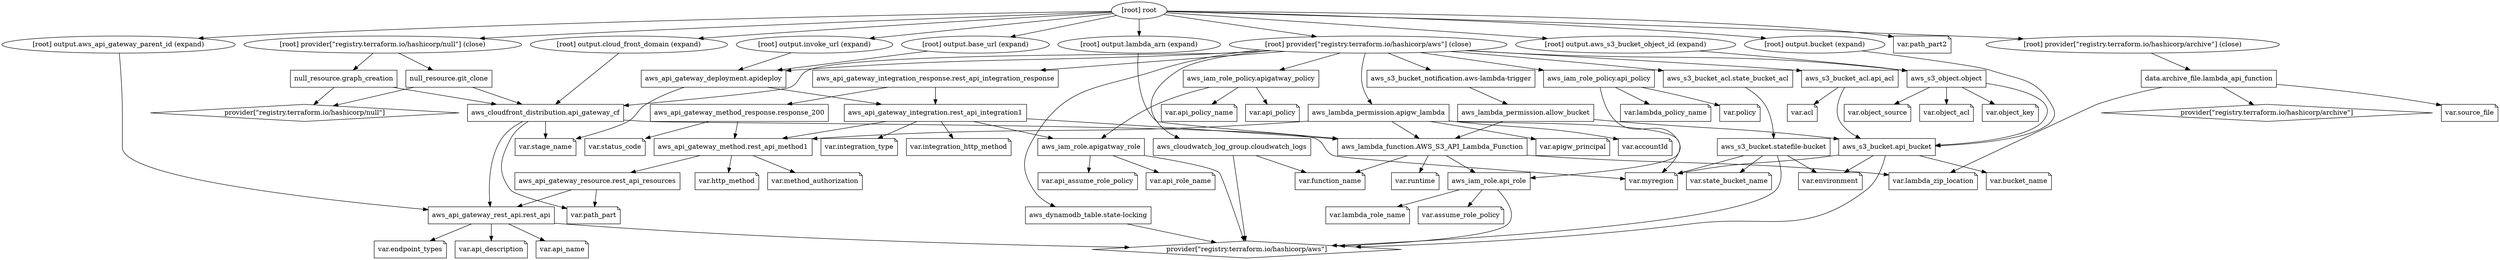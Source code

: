 digraph {
	compound = "true"
	newrank = "true"
	subgraph "root" {
		"[root] aws_api_gateway_deployment.apideploy (expand)" [label = "aws_api_gateway_deployment.apideploy", shape = "box"]
		"[root] aws_api_gateway_integration.rest_api_integration1 (expand)" [label = "aws_api_gateway_integration.rest_api_integration1", shape = "box"]
		"[root] aws_api_gateway_integration_response.rest_api_integration_response (expand)" [label = "aws_api_gateway_integration_response.rest_api_integration_response", shape = "box"]
		"[root] aws_api_gateway_method.rest_api_method1 (expand)" [label = "aws_api_gateway_method.rest_api_method1", shape = "box"]
		"[root] aws_api_gateway_method_response.response_200 (expand)" [label = "aws_api_gateway_method_response.response_200", shape = "box"]
		"[root] aws_api_gateway_resource.rest_api_resources (expand)" [label = "aws_api_gateway_resource.rest_api_resources", shape = "box"]
		"[root] aws_api_gateway_rest_api.rest_api (expand)" [label = "aws_api_gateway_rest_api.rest_api", shape = "box"]
		"[root] aws_cloudfront_distribution.api_gateway_cf (expand)" [label = "aws_cloudfront_distribution.api_gateway_cf", shape = "box"]
		"[root] aws_cloudwatch_log_group.cloudwatch_logs (expand)" [label = "aws_cloudwatch_log_group.cloudwatch_logs", shape = "box"]
		"[root] aws_dynamodb_table.state-locking (expand)" [label = "aws_dynamodb_table.state-locking", shape = "box"]
		"[root] aws_iam_role.api_role (expand)" [label = "aws_iam_role.api_role", shape = "box"]
		"[root] aws_iam_role.apigatway_role (expand)" [label = "aws_iam_role.apigatway_role", shape = "box"]
		"[root] aws_iam_role_policy.api_policy (expand)" [label = "aws_iam_role_policy.api_policy", shape = "box"]
		"[root] aws_iam_role_policy.apigatway_policy (expand)" [label = "aws_iam_role_policy.apigatway_policy", shape = "box"]
		"[root] aws_lambda_function.AWS_S3_API_Lambda_Function (expand)" [label = "aws_lambda_function.AWS_S3_API_Lambda_Function", shape = "box"]
		"[root] aws_lambda_permission.allow_bucket (expand)" [label = "aws_lambda_permission.allow_bucket", shape = "box"]
		"[root] aws_lambda_permission.apigw_lambda (expand)" [label = "aws_lambda_permission.apigw_lambda", shape = "box"]
		"[root] aws_s3_bucket.api_bucket (expand)" [label = "aws_s3_bucket.api_bucket", shape = "box"]
		"[root] aws_s3_bucket.statefile-bucket (expand)" [label = "aws_s3_bucket.statefile-bucket", shape = "box"]
		"[root] aws_s3_bucket_acl.api_acl (expand)" [label = "aws_s3_bucket_acl.api_acl", shape = "box"]
		"[root] aws_s3_bucket_acl.state_bucket_acl (expand)" [label = "aws_s3_bucket_acl.state_bucket_acl", shape = "box"]
		"[root] aws_s3_bucket_notification.aws-lambda-trigger (expand)" [label = "aws_s3_bucket_notification.aws-lambda-trigger", shape = "box"]
		"[root] aws_s3_object.object (expand)" [label = "aws_s3_object.object", shape = "box"]
		"[root] data.archive_file.lambda_api_function (expand)" [label = "data.archive_file.lambda_api_function", shape = "box"]
		"[root] null_resource.git_clone (expand)" [label = "null_resource.git_clone", shape = "box"]
		"[root] null_resource.graph_creation (expand)" [label = "null_resource.graph_creation", shape = "box"]
		"[root] provider[\"registry.terraform.io/hashicorp/archive\"]" [label = "provider[\"registry.terraform.io/hashicorp/archive\"]", shape = "diamond"]
		"[root] provider[\"registry.terraform.io/hashicorp/aws\"]" [label = "provider[\"registry.terraform.io/hashicorp/aws\"]", shape = "diamond"]
		"[root] provider[\"registry.terraform.io/hashicorp/null\"]" [label = "provider[\"registry.terraform.io/hashicorp/null\"]", shape = "diamond"]
		"[root] var.accountId" [label = "var.accountId", shape = "note"]
		"[root] var.acl" [label = "var.acl", shape = "note"]
		"[root] var.api_assume_role_policy" [label = "var.api_assume_role_policy", shape = "note"]
		"[root] var.api_description" [label = "var.api_description", shape = "note"]
		"[root] var.api_name" [label = "var.api_name", shape = "note"]
		"[root] var.api_policy" [label = "var.api_policy", shape = "note"]
		"[root] var.api_policy_name" [label = "var.api_policy_name", shape = "note"]
		"[root] var.api_role_name" [label = "var.api_role_name", shape = "note"]
		"[root] var.apigw_principal" [label = "var.apigw_principal", shape = "note"]
		"[root] var.assume_role_policy" [label = "var.assume_role_policy", shape = "note"]
		"[root] var.bucket_name" [label = "var.bucket_name", shape = "note"]
		"[root] var.endpoint_types" [label = "var.endpoint_types", shape = "note"]
		"[root] var.environment" [label = "var.environment", shape = "note"]
		"[root] var.function_name" [label = "var.function_name", shape = "note"]
		"[root] var.http_method" [label = "var.http_method", shape = "note"]
		"[root] var.integration_http_method" [label = "var.integration_http_method", shape = "note"]
		"[root] var.integration_type" [label = "var.integration_type", shape = "note"]
		"[root] var.lambda_policy_name" [label = "var.lambda_policy_name", shape = "note"]
		"[root] var.lambda_role_name" [label = "var.lambda_role_name", shape = "note"]
		"[root] var.lambda_zip_location" [label = "var.lambda_zip_location", shape = "note"]
		"[root] var.method_authorization" [label = "var.method_authorization", shape = "note"]
		"[root] var.myregion" [label = "var.myregion", shape = "note"]
		"[root] var.object_acl" [label = "var.object_acl", shape = "note"]
		"[root] var.object_key" [label = "var.object_key", shape = "note"]
		"[root] var.object_source" [label = "var.object_source", shape = "note"]
		"[root] var.path_part" [label = "var.path_part", shape = "note"]
		"[root] var.path_part2" [label = "var.path_part2", shape = "note"]
		"[root] var.policy" [label = "var.policy", shape = "note"]
		"[root] var.runtime" [label = "var.runtime", shape = "note"]
		"[root] var.source_file" [label = "var.source_file", shape = "note"]
		"[root] var.stage_name" [label = "var.stage_name", shape = "note"]
		"[root] var.state_bucket_name" [label = "var.state_bucket_name", shape = "note"]
		"[root] var.status_code" [label = "var.status_code", shape = "note"]
		"[root] aws_api_gateway_deployment.apideploy (expand)" -> "[root] aws_api_gateway_integration.rest_api_integration1 (expand)"
		"[root] aws_api_gateway_deployment.apideploy (expand)" -> "[root] var.stage_name"
		"[root] aws_api_gateway_integration.rest_api_integration1 (expand)" -> "[root] aws_api_gateway_method.rest_api_method1 (expand)"
		"[root] aws_api_gateway_integration.rest_api_integration1 (expand)" -> "[root] aws_iam_role.apigatway_role (expand)"
		"[root] aws_api_gateway_integration.rest_api_integration1 (expand)" -> "[root] aws_lambda_function.AWS_S3_API_Lambda_Function (expand)"
		"[root] aws_api_gateway_integration.rest_api_integration1 (expand)" -> "[root] var.integration_http_method"
		"[root] aws_api_gateway_integration.rest_api_integration1 (expand)" -> "[root] var.integration_type"
		"[root] aws_api_gateway_integration_response.rest_api_integration_response (expand)" -> "[root] aws_api_gateway_integration.rest_api_integration1 (expand)"
		"[root] aws_api_gateway_integration_response.rest_api_integration_response (expand)" -> "[root] aws_api_gateway_method_response.response_200 (expand)"
		"[root] aws_api_gateway_method.rest_api_method1 (expand)" -> "[root] aws_api_gateway_resource.rest_api_resources (expand)"
		"[root] aws_api_gateway_method.rest_api_method1 (expand)" -> "[root] var.http_method"
		"[root] aws_api_gateway_method.rest_api_method1 (expand)" -> "[root] var.method_authorization"
		"[root] aws_api_gateway_method_response.response_200 (expand)" -> "[root] aws_api_gateway_method.rest_api_method1 (expand)"
		"[root] aws_api_gateway_method_response.response_200 (expand)" -> "[root] var.status_code"
		"[root] aws_api_gateway_resource.rest_api_resources (expand)" -> "[root] aws_api_gateway_rest_api.rest_api (expand)"
		"[root] aws_api_gateway_resource.rest_api_resources (expand)" -> "[root] var.path_part"
		"[root] aws_api_gateway_rest_api.rest_api (expand)" -> "[root] provider[\"registry.terraform.io/hashicorp/aws\"]"
		"[root] aws_api_gateway_rest_api.rest_api (expand)" -> "[root] var.api_description"
		"[root] aws_api_gateway_rest_api.rest_api (expand)" -> "[root] var.api_name"
		"[root] aws_api_gateway_rest_api.rest_api (expand)" -> "[root] var.endpoint_types"
		"[root] aws_cloudfront_distribution.api_gateway_cf (expand)" -> "[root] aws_api_gateway_rest_api.rest_api (expand)"
		"[root] aws_cloudfront_distribution.api_gateway_cf (expand)" -> "[root] var.myregion"
		"[root] aws_cloudfront_distribution.api_gateway_cf (expand)" -> "[root] var.path_part"
		"[root] aws_cloudfront_distribution.api_gateway_cf (expand)" -> "[root] var.stage_name"
		"[root] aws_cloudwatch_log_group.cloudwatch_logs (expand)" -> "[root] provider[\"registry.terraform.io/hashicorp/aws\"]"
		"[root] aws_cloudwatch_log_group.cloudwatch_logs (expand)" -> "[root] var.function_name"
		"[root] aws_dynamodb_table.state-locking (expand)" -> "[root] provider[\"registry.terraform.io/hashicorp/aws\"]"
		"[root] aws_iam_role.api_role (expand)" -> "[root] provider[\"registry.terraform.io/hashicorp/aws\"]"
		"[root] aws_iam_role.api_role (expand)" -> "[root] var.assume_role_policy"
		"[root] aws_iam_role.api_role (expand)" -> "[root] var.lambda_role_name"
		"[root] aws_iam_role.apigatway_role (expand)" -> "[root] provider[\"registry.terraform.io/hashicorp/aws\"]"
		"[root] aws_iam_role.apigatway_role (expand)" -> "[root] var.api_assume_role_policy"
		"[root] aws_iam_role.apigatway_role (expand)" -> "[root] var.api_role_name"
		"[root] aws_iam_role_policy.api_policy (expand)" -> "[root] aws_iam_role.api_role (expand)"
		"[root] aws_iam_role_policy.api_policy (expand)" -> "[root] var.lambda_policy_name"
		"[root] aws_iam_role_policy.api_policy (expand)" -> "[root] var.policy"
		"[root] aws_iam_role_policy.apigatway_policy (expand)" -> "[root] aws_iam_role.apigatway_role (expand)"
		"[root] aws_iam_role_policy.apigatway_policy (expand)" -> "[root] var.api_policy"
		"[root] aws_iam_role_policy.apigatway_policy (expand)" -> "[root] var.api_policy_name"
		"[root] aws_lambda_function.AWS_S3_API_Lambda_Function (expand)" -> "[root] aws_iam_role.api_role (expand)"
		"[root] aws_lambda_function.AWS_S3_API_Lambda_Function (expand)" -> "[root] var.function_name"
		"[root] aws_lambda_function.AWS_S3_API_Lambda_Function (expand)" -> "[root] var.lambda_zip_location"
		"[root] aws_lambda_function.AWS_S3_API_Lambda_Function (expand)" -> "[root] var.runtime"
		"[root] aws_lambda_permission.allow_bucket (expand)" -> "[root] aws_lambda_function.AWS_S3_API_Lambda_Function (expand)"
		"[root] aws_lambda_permission.allow_bucket (expand)" -> "[root] aws_s3_bucket.api_bucket (expand)"
		"[root] aws_lambda_permission.apigw_lambda (expand)" -> "[root] aws_api_gateway_method.rest_api_method1 (expand)"
		"[root] aws_lambda_permission.apigw_lambda (expand)" -> "[root] aws_lambda_function.AWS_S3_API_Lambda_Function (expand)"
		"[root] aws_lambda_permission.apigw_lambda (expand)" -> "[root] var.accountId"
		"[root] aws_lambda_permission.apigw_lambda (expand)" -> "[root] var.apigw_principal"
		"[root] aws_lambda_permission.apigw_lambda (expand)" -> "[root] var.myregion"
		"[root] aws_s3_bucket.api_bucket (expand)" -> "[root] provider[\"registry.terraform.io/hashicorp/aws\"]"
		"[root] aws_s3_bucket.api_bucket (expand)" -> "[root] var.bucket_name"
		"[root] aws_s3_bucket.api_bucket (expand)" -> "[root] var.environment"
		"[root] aws_s3_bucket.api_bucket (expand)" -> "[root] var.myregion"
		"[root] aws_s3_bucket.statefile-bucket (expand)" -> "[root] provider[\"registry.terraform.io/hashicorp/aws\"]"
		"[root] aws_s3_bucket.statefile-bucket (expand)" -> "[root] var.environment"
		"[root] aws_s3_bucket.statefile-bucket (expand)" -> "[root] var.myregion"
		"[root] aws_s3_bucket.statefile-bucket (expand)" -> "[root] var.state_bucket_name"
		"[root] aws_s3_bucket_acl.api_acl (expand)" -> "[root] aws_s3_bucket.api_bucket (expand)"
		"[root] aws_s3_bucket_acl.api_acl (expand)" -> "[root] var.acl"
		"[root] aws_s3_bucket_acl.state_bucket_acl (expand)" -> "[root] aws_s3_bucket.statefile-bucket (expand)"
		"[root] aws_s3_bucket_notification.aws-lambda-trigger (expand)" -> "[root] aws_lambda_permission.allow_bucket (expand)"
		"[root] aws_s3_object.object (expand)" -> "[root] aws_s3_bucket.api_bucket (expand)"
		"[root] aws_s3_object.object (expand)" -> "[root] var.object_acl"
		"[root] aws_s3_object.object (expand)" -> "[root] var.object_key"
		"[root] aws_s3_object.object (expand)" -> "[root] var.object_source"
		"[root] data.archive_file.lambda_api_function (expand)" -> "[root] provider[\"registry.terraform.io/hashicorp/archive\"]"
		"[root] data.archive_file.lambda_api_function (expand)" -> "[root] var.lambda_zip_location"
		"[root] data.archive_file.lambda_api_function (expand)" -> "[root] var.source_file"
		"[root] null_resource.git_clone (expand)" -> "[root] aws_cloudfront_distribution.api_gateway_cf (expand)"
		"[root] null_resource.git_clone (expand)" -> "[root] provider[\"registry.terraform.io/hashicorp/null\"]"
		"[root] null_resource.graph_creation (expand)" -> "[root] aws_cloudfront_distribution.api_gateway_cf (expand)"
		"[root] null_resource.graph_creation (expand)" -> "[root] provider[\"registry.terraform.io/hashicorp/null\"]"
		"[root] output.aws_api_gateway_parent_id (expand)" -> "[root] aws_api_gateway_rest_api.rest_api (expand)"
		"[root] output.aws_s3_bucket_object_id (expand)" -> "[root] aws_s3_object.object (expand)"
		"[root] output.base_url (expand)" -> "[root] aws_api_gateway_deployment.apideploy (expand)"
		"[root] output.bucket (expand)" -> "[root] aws_s3_bucket.api_bucket (expand)"
		"[root] output.cloud_front_domain (expand)" -> "[root] aws_cloudfront_distribution.api_gateway_cf (expand)"
		"[root] output.invoke_url (expand)" -> "[root] aws_api_gateway_deployment.apideploy (expand)"
		"[root] output.lambda_arn (expand)" -> "[root] aws_lambda_function.AWS_S3_API_Lambda_Function (expand)"
		"[root] provider[\"registry.terraform.io/hashicorp/archive\"] (close)" -> "[root] data.archive_file.lambda_api_function (expand)"
		"[root] provider[\"registry.terraform.io/hashicorp/aws\"] (close)" -> "[root] aws_api_gateway_deployment.apideploy (expand)"
		"[root] provider[\"registry.terraform.io/hashicorp/aws\"] (close)" -> "[root] aws_api_gateway_integration_response.rest_api_integration_response (expand)"
		"[root] provider[\"registry.terraform.io/hashicorp/aws\"] (close)" -> "[root] aws_cloudfront_distribution.api_gateway_cf (expand)"
		"[root] provider[\"registry.terraform.io/hashicorp/aws\"] (close)" -> "[root] aws_cloudwatch_log_group.cloudwatch_logs (expand)"
		"[root] provider[\"registry.terraform.io/hashicorp/aws\"] (close)" -> "[root] aws_dynamodb_table.state-locking (expand)"
		"[root] provider[\"registry.terraform.io/hashicorp/aws\"] (close)" -> "[root] aws_iam_role_policy.api_policy (expand)"
		"[root] provider[\"registry.terraform.io/hashicorp/aws\"] (close)" -> "[root] aws_iam_role_policy.apigatway_policy (expand)"
		"[root] provider[\"registry.terraform.io/hashicorp/aws\"] (close)" -> "[root] aws_lambda_permission.apigw_lambda (expand)"
		"[root] provider[\"registry.terraform.io/hashicorp/aws\"] (close)" -> "[root] aws_s3_bucket_acl.api_acl (expand)"
		"[root] provider[\"registry.terraform.io/hashicorp/aws\"] (close)" -> "[root] aws_s3_bucket_acl.state_bucket_acl (expand)"
		"[root] provider[\"registry.terraform.io/hashicorp/aws\"] (close)" -> "[root] aws_s3_bucket_notification.aws-lambda-trigger (expand)"
		"[root] provider[\"registry.terraform.io/hashicorp/aws\"] (close)" -> "[root] aws_s3_object.object (expand)"
		"[root] provider[\"registry.terraform.io/hashicorp/null\"] (close)" -> "[root] null_resource.git_clone (expand)"
		"[root] provider[\"registry.terraform.io/hashicorp/null\"] (close)" -> "[root] null_resource.graph_creation (expand)"
		"[root] root" -> "[root] output.aws_api_gateway_parent_id (expand)"
		"[root] root" -> "[root] output.aws_s3_bucket_object_id (expand)"
		"[root] root" -> "[root] output.base_url (expand)"
		"[root] root" -> "[root] output.bucket (expand)"
		"[root] root" -> "[root] output.cloud_front_domain (expand)"
		"[root] root" -> "[root] output.invoke_url (expand)"
		"[root] root" -> "[root] output.lambda_arn (expand)"
		"[root] root" -> "[root] provider[\"registry.terraform.io/hashicorp/archive\"] (close)"
		"[root] root" -> "[root] provider[\"registry.terraform.io/hashicorp/aws\"] (close)"
		"[root] root" -> "[root] provider[\"registry.terraform.io/hashicorp/null\"] (close)"
		"[root] root" -> "[root] var.path_part2"
	}
}

